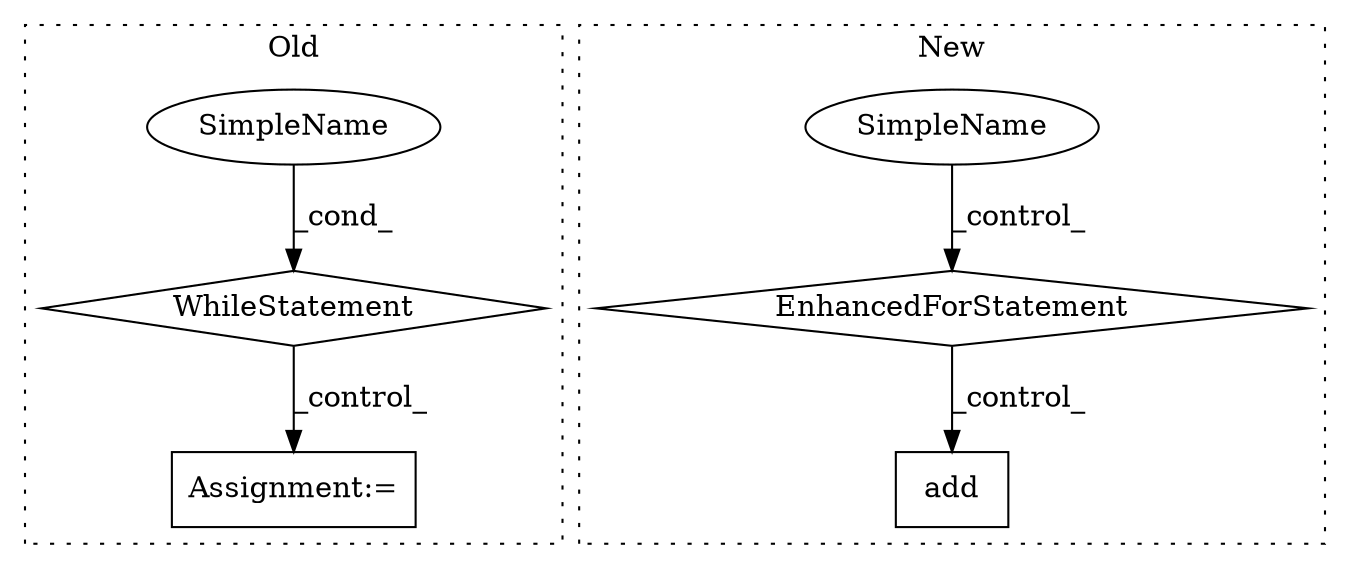 digraph G {
subgraph cluster0 {
1 [label="WhileStatement" a="61" s="13680,13701" l="7,2" shape="diamond"];
3 [label="Assignment:=" a="7" s="13730" l="1" shape="box"];
5 [label="SimpleName" a="42" s="" l="" shape="ellipse"];
label = "Old";
style="dotted";
}
subgraph cluster1 {
2 [label="add" a="32" s="13699,13704" l="4,1" shape="box"];
4 [label="EnhancedForStatement" a="70" s="13478,13552" l="57,2" shape="diamond"];
6 [label="SimpleName" a="42" s="" l="" shape="ellipse"];
label = "New";
style="dotted";
}
1 -> 3 [label="_control_"];
4 -> 2 [label="_control_"];
5 -> 1 [label="_cond_"];
6 -> 4 [label="_control_"];
}